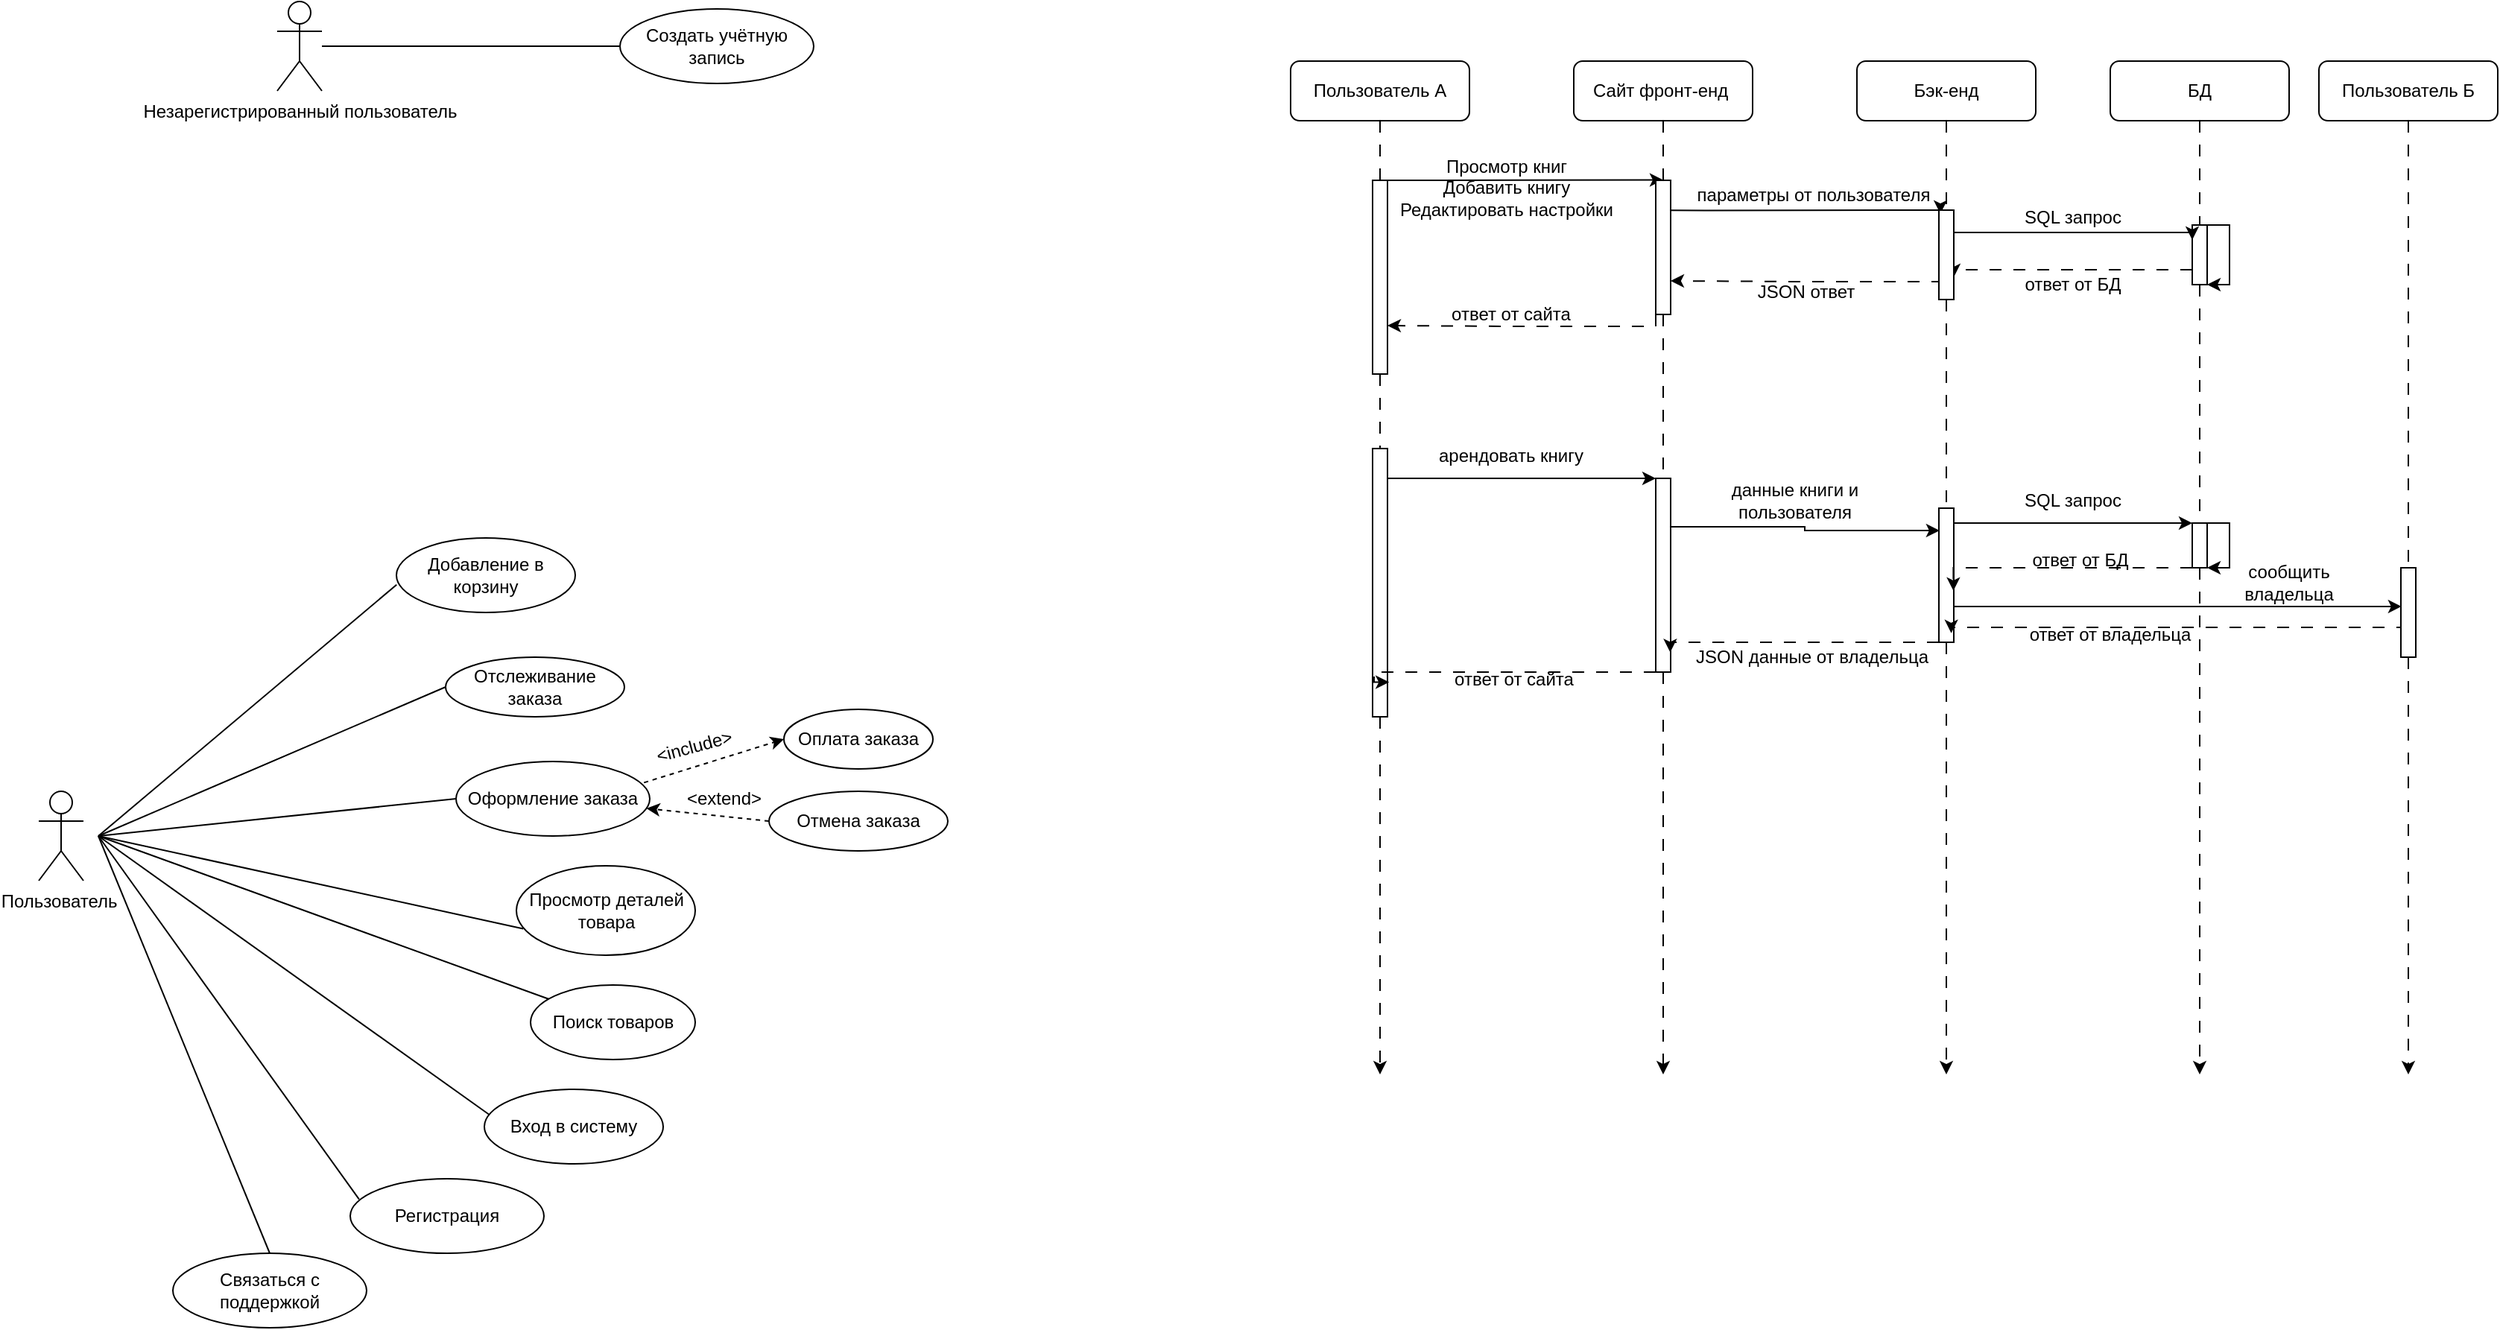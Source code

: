 <mxfile version="26.0.16">
  <diagram name="Page-1" id="ZwCmzv1hAautJZRaxZhr">
    <mxGraphModel dx="744" dy="883" grid="1" gridSize="10" guides="1" tooltips="1" connect="1" arrows="1" fold="1" page="1" pageScale="1" pageWidth="827" pageHeight="1169" math="0" shadow="0">
      <root>
        <mxCell id="0" />
        <mxCell id="1" parent="0" />
        <mxCell id="txhmKMlgKQkPEcrtysm9-1" value="Незарегистрированный пользователь" style="shape=umlActor;verticalLabelPosition=bottom;verticalAlign=top;html=1;outlineConnect=0;" vertex="1" parent="1">
          <mxGeometry x="210" y="40" width="30" height="60" as="geometry" />
        </mxCell>
        <mxCell id="txhmKMlgKQkPEcrtysm9-2" value="Создать учётную запись" style="ellipse;whiteSpace=wrap;html=1;" vertex="1" parent="1">
          <mxGeometry x="440" y="45" width="130" height="50" as="geometry" />
        </mxCell>
        <mxCell id="txhmKMlgKQkPEcrtysm9-6" value="" style="endArrow=none;html=1;rounded=0;entryX=0;entryY=0.5;entryDx=0;entryDy=0;entryPerimeter=0;" edge="1" parent="1" target="txhmKMlgKQkPEcrtysm9-2">
          <mxGeometry width="50" height="50" relative="1" as="geometry">
            <mxPoint x="240" y="70" as="sourcePoint" />
            <mxPoint x="370" y="40" as="targetPoint" />
          </mxGeometry>
        </mxCell>
        <mxCell id="txhmKMlgKQkPEcrtysm9-33" style="edgeStyle=orthogonalEdgeStyle;rounded=0;orthogonalLoop=1;jettySize=auto;html=1;dashed=1;dashPattern=8 8;" edge="1" parent="1" source="txhmKMlgKQkPEcrtysm9-56">
          <mxGeometry relative="1" as="geometry">
            <mxPoint x="950" y="760" as="targetPoint" />
          </mxGeometry>
        </mxCell>
        <mxCell id="txhmKMlgKQkPEcrtysm9-34" value="Пользователь А" style="rounded=1;whiteSpace=wrap;html=1;" vertex="1" parent="1">
          <mxGeometry x="890" y="80" width="120" height="40" as="geometry" />
        </mxCell>
        <mxCell id="txhmKMlgKQkPEcrtysm9-35" style="edgeStyle=orthogonalEdgeStyle;rounded=0;orthogonalLoop=1;jettySize=auto;html=1;dashed=1;dashPattern=8 8;" edge="1" parent="1" source="txhmKMlgKQkPEcrtysm9-58">
          <mxGeometry relative="1" as="geometry">
            <mxPoint x="1140" y="760" as="targetPoint" />
          </mxGeometry>
        </mxCell>
        <mxCell id="txhmKMlgKQkPEcrtysm9-36" value="Сайт фронт-енд&amp;nbsp;" style="rounded=1;whiteSpace=wrap;html=1;" vertex="1" parent="1">
          <mxGeometry x="1080" y="80" width="120" height="40" as="geometry" />
        </mxCell>
        <mxCell id="txhmKMlgKQkPEcrtysm9-37" style="edgeStyle=orthogonalEdgeStyle;rounded=0;orthogonalLoop=1;jettySize=auto;html=1;dashed=1;dashPattern=8 8;" edge="1" parent="1" source="txhmKMlgKQkPEcrtysm9-60">
          <mxGeometry relative="1" as="geometry">
            <mxPoint x="1500" y="760" as="targetPoint" />
          </mxGeometry>
        </mxCell>
        <mxCell id="txhmKMlgKQkPEcrtysm9-38" value="БД" style="rounded=1;whiteSpace=wrap;html=1;" vertex="1" parent="1">
          <mxGeometry x="1440" y="80" width="120" height="40" as="geometry" />
        </mxCell>
        <mxCell id="txhmKMlgKQkPEcrtysm9-39" value="" style="edgeStyle=orthogonalEdgeStyle;rounded=0;orthogonalLoop=1;jettySize=auto;html=1;dashed=1;dashPattern=8 8;endArrow=none;endFill=0;" edge="1" parent="1" source="txhmKMlgKQkPEcrtysm9-34" target="txhmKMlgKQkPEcrtysm9-41">
          <mxGeometry relative="1" as="geometry">
            <mxPoint x="950" y="760" as="targetPoint" />
            <mxPoint x="950" y="120" as="sourcePoint" />
          </mxGeometry>
        </mxCell>
        <mxCell id="txhmKMlgKQkPEcrtysm9-40" style="edgeStyle=orthogonalEdgeStyle;rounded=0;orthogonalLoop=1;jettySize=auto;html=1;exitX=1;exitY=0;exitDx=0;exitDy=0;" edge="1" parent="1" source="txhmKMlgKQkPEcrtysm9-41">
          <mxGeometry relative="1" as="geometry">
            <mxPoint x="1140" y="159.714" as="targetPoint" />
            <Array as="points">
              <mxPoint x="990" y="160" />
              <mxPoint x="990" y="160" />
            </Array>
          </mxGeometry>
        </mxCell>
        <mxCell id="txhmKMlgKQkPEcrtysm9-41" value="" style="rounded=0;whiteSpace=wrap;html=1;" vertex="1" parent="1">
          <mxGeometry x="945" y="160" width="10" height="130" as="geometry" />
        </mxCell>
        <mxCell id="txhmKMlgKQkPEcrtysm9-42" style="edgeStyle=orthogonalEdgeStyle;rounded=0;orthogonalLoop=1;jettySize=auto;html=1;dashed=1;dashPattern=8 8;" edge="1" parent="1" source="txhmKMlgKQkPEcrtysm9-62">
          <mxGeometry relative="1" as="geometry">
            <mxPoint x="1640" y="760" as="targetPoint" />
          </mxGeometry>
        </mxCell>
        <mxCell id="txhmKMlgKQkPEcrtysm9-43" value="Пользователь Б" style="rounded=1;whiteSpace=wrap;html=1;" vertex="1" parent="1">
          <mxGeometry x="1580" y="80" width="120" height="40" as="geometry" />
        </mxCell>
        <mxCell id="txhmKMlgKQkPEcrtysm9-44" value="" style="edgeStyle=orthogonalEdgeStyle;rounded=0;orthogonalLoop=1;jettySize=auto;html=1;dashed=1;dashPattern=8 8;endArrow=none;endFill=0;" edge="1" parent="1" source="txhmKMlgKQkPEcrtysm9-36" target="txhmKMlgKQkPEcrtysm9-47">
          <mxGeometry relative="1" as="geometry">
            <mxPoint x="1140" y="760" as="targetPoint" />
            <mxPoint x="1140" y="120" as="sourcePoint" />
          </mxGeometry>
        </mxCell>
        <mxCell id="txhmKMlgKQkPEcrtysm9-45" style="edgeStyle=orthogonalEdgeStyle;rounded=0;orthogonalLoop=1;jettySize=auto;html=1;entryX=1;entryY=0.75;entryDx=0;entryDy=0;exitX=0.919;exitY=0.224;exitDx=0;exitDy=0;exitPerimeter=0;" edge="1" parent="1" source="txhmKMlgKQkPEcrtysm9-47" target="txhmKMlgKQkPEcrtysm9-52">
          <mxGeometry relative="1" as="geometry">
            <mxPoint x="1340" y="180" as="targetPoint" />
            <mxPoint x="1160" y="180" as="sourcePoint" />
            <Array as="points">
              <mxPoint x="1170" y="180" />
              <mxPoint x="1326" y="180" />
            </Array>
          </mxGeometry>
        </mxCell>
        <mxCell id="txhmKMlgKQkPEcrtysm9-46" style="edgeStyle=orthogonalEdgeStyle;rounded=0;orthogonalLoop=1;jettySize=auto;html=1;exitX=0;exitY=1;exitDx=0;exitDy=0;entryX=1;entryY=0.75;entryDx=0;entryDy=0;dashed=1;dashPattern=8 8;" edge="1" parent="1" source="txhmKMlgKQkPEcrtysm9-47" target="txhmKMlgKQkPEcrtysm9-41">
          <mxGeometry relative="1" as="geometry">
            <Array as="points">
              <mxPoint x="1135" y="258" />
              <mxPoint x="1040" y="258" />
            </Array>
          </mxGeometry>
        </mxCell>
        <mxCell id="txhmKMlgKQkPEcrtysm9-47" value="" style="rounded=0;whiteSpace=wrap;html=1;" vertex="1" parent="1">
          <mxGeometry x="1135" y="160" width="10" height="90" as="geometry" />
        </mxCell>
        <mxCell id="txhmKMlgKQkPEcrtysm9-48" value="" style="edgeStyle=orthogonalEdgeStyle;rounded=0;orthogonalLoop=1;jettySize=auto;html=1;dashed=1;dashPattern=8 8;endArrow=none;endFill=0;" edge="1" parent="1" source="txhmKMlgKQkPEcrtysm9-38" target="txhmKMlgKQkPEcrtysm9-50">
          <mxGeometry relative="1" as="geometry">
            <mxPoint x="1500" y="760" as="targetPoint" />
            <mxPoint x="1500" y="120" as="sourcePoint" />
          </mxGeometry>
        </mxCell>
        <mxCell id="txhmKMlgKQkPEcrtysm9-49" style="edgeStyle=orthogonalEdgeStyle;rounded=0;orthogonalLoop=1;jettySize=auto;html=1;exitX=0;exitY=0.75;exitDx=0;exitDy=0;entryX=1;entryY=0.75;entryDx=0;entryDy=0;dashed=1;dashPattern=8 8;" edge="1" parent="1" source="txhmKMlgKQkPEcrtysm9-50" target="txhmKMlgKQkPEcrtysm9-73">
          <mxGeometry relative="1" as="geometry">
            <Array as="points">
              <mxPoint x="1335" y="220" />
            </Array>
          </mxGeometry>
        </mxCell>
        <mxCell id="txhmKMlgKQkPEcrtysm9-50" value="" style="rounded=0;whiteSpace=wrap;html=1;" vertex="1" parent="1">
          <mxGeometry x="1495" y="190" width="10" height="40" as="geometry" />
        </mxCell>
        <mxCell id="txhmKMlgKQkPEcrtysm9-51" value="Просмотр книг&lt;br&gt;Добавить книгу&lt;br&gt;Редактировать настройки" style="text;html=1;strokeColor=none;fillColor=none;align=center;verticalAlign=middle;whiteSpace=wrap;rounded=0;" vertex="1" parent="1">
          <mxGeometry x="950" y="140" width="170" height="50" as="geometry" />
        </mxCell>
        <mxCell id="txhmKMlgKQkPEcrtysm9-52" value="параметры от пользователя" style="text;html=1;strokeColor=none;fillColor=none;align=center;verticalAlign=middle;whiteSpace=wrap;rounded=0;" vertex="1" parent="1">
          <mxGeometry x="1156" y="145" width="170" height="50" as="geometry" />
        </mxCell>
        <mxCell id="txhmKMlgKQkPEcrtysm9-53" value="ответ от сайта" style="text;html=1;strokeColor=none;fillColor=none;align=center;verticalAlign=middle;whiteSpace=wrap;rounded=0;" vertex="1" parent="1">
          <mxGeometry x="953" y="225" width="170" height="50" as="geometry" />
        </mxCell>
        <mxCell id="txhmKMlgKQkPEcrtysm9-54" value="" style="edgeStyle=orthogonalEdgeStyle;rounded=0;orthogonalLoop=1;jettySize=auto;html=1;dashed=1;dashPattern=8 8;endArrow=none;endFill=0;" edge="1" parent="1" source="txhmKMlgKQkPEcrtysm9-41" target="txhmKMlgKQkPEcrtysm9-56">
          <mxGeometry relative="1" as="geometry">
            <mxPoint x="950" y="760" as="targetPoint" />
            <mxPoint x="950" y="290" as="sourcePoint" />
          </mxGeometry>
        </mxCell>
        <mxCell id="txhmKMlgKQkPEcrtysm9-55" style="edgeStyle=orthogonalEdgeStyle;rounded=0;orthogonalLoop=1;jettySize=auto;html=1;exitX=1;exitY=0.25;exitDx=0;exitDy=0;entryX=0;entryY=0;entryDx=0;entryDy=0;" edge="1" parent="1" source="txhmKMlgKQkPEcrtysm9-56" target="txhmKMlgKQkPEcrtysm9-58">
          <mxGeometry relative="1" as="geometry">
            <Array as="points">
              <mxPoint x="945" y="360" />
            </Array>
          </mxGeometry>
        </mxCell>
        <mxCell id="txhmKMlgKQkPEcrtysm9-56" value="" style="rounded=0;whiteSpace=wrap;html=1;" vertex="1" parent="1">
          <mxGeometry x="945" y="340" width="10" height="180" as="geometry" />
        </mxCell>
        <mxCell id="txhmKMlgKQkPEcrtysm9-57" value="" style="edgeStyle=orthogonalEdgeStyle;rounded=0;orthogonalLoop=1;jettySize=auto;html=1;dashed=1;dashPattern=8 8;endArrow=none;endFill=0;" edge="1" parent="1" source="txhmKMlgKQkPEcrtysm9-47" target="txhmKMlgKQkPEcrtysm9-58">
          <mxGeometry relative="1" as="geometry">
            <mxPoint x="1140" y="760" as="targetPoint" />
            <mxPoint x="1140" y="250" as="sourcePoint" />
          </mxGeometry>
        </mxCell>
        <mxCell id="txhmKMlgKQkPEcrtysm9-58" value="" style="rounded=0;whiteSpace=wrap;html=1;" vertex="1" parent="1">
          <mxGeometry x="1135" y="360" width="10" height="130" as="geometry" />
        </mxCell>
        <mxCell id="txhmKMlgKQkPEcrtysm9-59" value="" style="edgeStyle=orthogonalEdgeStyle;rounded=0;orthogonalLoop=1;jettySize=auto;html=1;dashed=1;dashPattern=8 8;endArrow=none;endFill=0;" edge="1" parent="1" source="txhmKMlgKQkPEcrtysm9-50" target="txhmKMlgKQkPEcrtysm9-60">
          <mxGeometry relative="1" as="geometry">
            <mxPoint x="1500" y="760" as="targetPoint" />
            <mxPoint x="1500" y="240" as="sourcePoint" />
          </mxGeometry>
        </mxCell>
        <mxCell id="txhmKMlgKQkPEcrtysm9-60" value="" style="rounded=0;whiteSpace=wrap;html=1;" vertex="1" parent="1">
          <mxGeometry x="1495" y="390" width="10" height="30" as="geometry" />
        </mxCell>
        <mxCell id="txhmKMlgKQkPEcrtysm9-61" value="" style="edgeStyle=orthogonalEdgeStyle;rounded=0;orthogonalLoop=1;jettySize=auto;html=1;dashed=1;dashPattern=8 8;endArrow=none;endFill=0;" edge="1" parent="1" source="txhmKMlgKQkPEcrtysm9-43" target="txhmKMlgKQkPEcrtysm9-62">
          <mxGeometry relative="1" as="geometry">
            <mxPoint x="1640" y="760" as="targetPoint" />
            <mxPoint x="1640" y="120" as="sourcePoint" />
          </mxGeometry>
        </mxCell>
        <mxCell id="txhmKMlgKQkPEcrtysm9-62" value="" style="rounded=0;whiteSpace=wrap;html=1;" vertex="1" parent="1">
          <mxGeometry x="1635" y="420" width="10" height="60" as="geometry" />
        </mxCell>
        <mxCell id="txhmKMlgKQkPEcrtysm9-63" style="edgeStyle=orthogonalEdgeStyle;rounded=0;orthogonalLoop=1;jettySize=auto;html=1;exitX=0;exitY=1;exitDx=0;exitDy=0;entryX=1.109;entryY=0.871;entryDx=0;entryDy=0;entryPerimeter=0;dashed=1;dashPattern=8 8;" edge="1" parent="1" source="txhmKMlgKQkPEcrtysm9-58" target="txhmKMlgKQkPEcrtysm9-56">
          <mxGeometry relative="1" as="geometry">
            <Array as="points">
              <mxPoint x="946" y="490" />
            </Array>
          </mxGeometry>
        </mxCell>
        <mxCell id="txhmKMlgKQkPEcrtysm9-64" value="арендовать книгу" style="text;html=1;strokeColor=none;fillColor=none;align=center;verticalAlign=middle;whiteSpace=wrap;rounded=0;" vertex="1" parent="1">
          <mxGeometry x="953" y="320" width="170" height="50" as="geometry" />
        </mxCell>
        <mxCell id="txhmKMlgKQkPEcrtysm9-65" value="данные книги и пользователя" style="text;html=1;strokeColor=none;fillColor=none;align=center;verticalAlign=middle;whiteSpace=wrap;rounded=0;" vertex="1" parent="1">
          <mxGeometry x="1156" y="350" width="145" height="50" as="geometry" />
        </mxCell>
        <mxCell id="txhmKMlgKQkPEcrtysm9-66" value="ответ от владельца" style="text;html=1;strokeColor=none;fillColor=none;align=center;verticalAlign=middle;whiteSpace=wrap;rounded=0;" vertex="1" parent="1">
          <mxGeometry x="1335" y="440" width="210" height="50" as="geometry" />
        </mxCell>
        <mxCell id="txhmKMlgKQkPEcrtysm9-67" value="ответ от сайта" style="text;html=1;strokeColor=none;fillColor=none;align=center;verticalAlign=middle;whiteSpace=wrap;rounded=0;" vertex="1" parent="1">
          <mxGeometry x="935" y="470" width="210" height="50" as="geometry" />
        </mxCell>
        <mxCell id="txhmKMlgKQkPEcrtysm9-68" style="edgeStyle=orthogonalEdgeStyle;rounded=0;orthogonalLoop=1;jettySize=auto;html=1;dashed=1;dashPattern=8 8;" edge="1" parent="1" source="txhmKMlgKQkPEcrtysm9-76">
          <mxGeometry relative="1" as="geometry">
            <mxPoint x="1330" y="760" as="targetPoint" />
          </mxGeometry>
        </mxCell>
        <mxCell id="txhmKMlgKQkPEcrtysm9-69" value="Бэк-енд" style="rounded=1;whiteSpace=wrap;html=1;" vertex="1" parent="1">
          <mxGeometry x="1270" y="80" width="120" height="40" as="geometry" />
        </mxCell>
        <mxCell id="txhmKMlgKQkPEcrtysm9-70" value="" style="edgeStyle=orthogonalEdgeStyle;rounded=0;orthogonalLoop=1;jettySize=auto;html=1;dashed=1;dashPattern=8 8;endArrow=none;endFill=0;" edge="1" parent="1" source="txhmKMlgKQkPEcrtysm9-69" target="txhmKMlgKQkPEcrtysm9-73">
          <mxGeometry relative="1" as="geometry">
            <mxPoint x="1330" y="760" as="targetPoint" />
            <mxPoint x="1330" y="120" as="sourcePoint" />
          </mxGeometry>
        </mxCell>
        <mxCell id="txhmKMlgKQkPEcrtysm9-71" style="edgeStyle=orthogonalEdgeStyle;rounded=0;orthogonalLoop=1;jettySize=auto;html=1;exitX=1;exitY=0.25;exitDx=0;exitDy=0;entryX=0;entryY=0.25;entryDx=0;entryDy=0;" edge="1" parent="1" source="txhmKMlgKQkPEcrtysm9-73" target="txhmKMlgKQkPEcrtysm9-50">
          <mxGeometry relative="1" as="geometry">
            <Array as="points">
              <mxPoint x="1495" y="195" />
            </Array>
          </mxGeometry>
        </mxCell>
        <mxCell id="txhmKMlgKQkPEcrtysm9-72" style="edgeStyle=orthogonalEdgeStyle;rounded=0;orthogonalLoop=1;jettySize=auto;html=1;exitX=0;exitY=0.75;exitDx=0;exitDy=0;entryX=1;entryY=0.75;entryDx=0;entryDy=0;dashed=1;dashPattern=8 8;" edge="1" parent="1" source="txhmKMlgKQkPEcrtysm9-73" target="txhmKMlgKQkPEcrtysm9-47">
          <mxGeometry relative="1" as="geometry">
            <Array as="points">
              <mxPoint x="1325" y="228" />
              <mxPoint x="1235" y="228" />
            </Array>
          </mxGeometry>
        </mxCell>
        <mxCell id="txhmKMlgKQkPEcrtysm9-73" value="" style="rounded=0;whiteSpace=wrap;html=1;" vertex="1" parent="1">
          <mxGeometry x="1325" y="180" width="10" height="60" as="geometry" />
        </mxCell>
        <mxCell id="txhmKMlgKQkPEcrtysm9-74" value="" style="edgeStyle=orthogonalEdgeStyle;rounded=0;orthogonalLoop=1;jettySize=auto;html=1;dashed=1;dashPattern=8 8;endArrow=none;endFill=0;" edge="1" parent="1" source="txhmKMlgKQkPEcrtysm9-73" target="txhmKMlgKQkPEcrtysm9-76">
          <mxGeometry relative="1" as="geometry">
            <mxPoint x="1330" y="760" as="targetPoint" />
            <mxPoint x="1330" y="240" as="sourcePoint" />
          </mxGeometry>
        </mxCell>
        <mxCell id="txhmKMlgKQkPEcrtysm9-75" style="edgeStyle=orthogonalEdgeStyle;rounded=0;orthogonalLoop=1;jettySize=auto;html=1;exitX=1;exitY=0.25;exitDx=0;exitDy=0;entryX=0;entryY=0;entryDx=0;entryDy=0;" edge="1" parent="1" source="txhmKMlgKQkPEcrtysm9-76" target="txhmKMlgKQkPEcrtysm9-60">
          <mxGeometry relative="1" as="geometry">
            <Array as="points">
              <mxPoint x="1335" y="390" />
            </Array>
          </mxGeometry>
        </mxCell>
        <mxCell id="txhmKMlgKQkPEcrtysm9-76" value="" style="rounded=0;whiteSpace=wrap;html=1;" vertex="1" parent="1">
          <mxGeometry x="1325" y="380" width="10" height="90" as="geometry" />
        </mxCell>
        <mxCell id="txhmKMlgKQkPEcrtysm9-77" value="ответ от БД" style="text;html=1;strokeColor=none;fillColor=none;align=center;verticalAlign=middle;whiteSpace=wrap;rounded=0;" vertex="1" parent="1">
          <mxGeometry x="1360" y="205" width="110" height="50" as="geometry" />
        </mxCell>
        <mxCell id="txhmKMlgKQkPEcrtysm9-78" value="SQL запрос" style="text;html=1;strokeColor=none;fillColor=none;align=center;verticalAlign=middle;whiteSpace=wrap;rounded=0;" vertex="1" parent="1">
          <mxGeometry x="1365" y="160" width="100" height="50" as="geometry" />
        </mxCell>
        <mxCell id="txhmKMlgKQkPEcrtysm9-79" style="edgeStyle=orthogonalEdgeStyle;rounded=0;orthogonalLoop=1;jettySize=auto;html=1;exitX=1;exitY=0;exitDx=0;exitDy=0;entryX=1;entryY=1;entryDx=0;entryDy=0;" edge="1" parent="1" source="txhmKMlgKQkPEcrtysm9-50" target="txhmKMlgKQkPEcrtysm9-50">
          <mxGeometry relative="1" as="geometry">
            <Array as="points">
              <mxPoint x="1520" y="190" />
              <mxPoint x="1520" y="230" />
            </Array>
          </mxGeometry>
        </mxCell>
        <mxCell id="txhmKMlgKQkPEcrtysm9-80" value="JSON ответ" style="text;html=1;strokeColor=none;fillColor=none;align=center;verticalAlign=middle;whiteSpace=wrap;rounded=0;" vertex="1" parent="1">
          <mxGeometry x="1181" y="210" width="110" height="50" as="geometry" />
        </mxCell>
        <mxCell id="txhmKMlgKQkPEcrtysm9-81" style="edgeStyle=orthogonalEdgeStyle;rounded=0;orthogonalLoop=1;jettySize=auto;html=1;exitX=1;exitY=0;exitDx=0;exitDy=0;entryX=1;entryY=1;entryDx=0;entryDy=0;" edge="1" parent="1" source="txhmKMlgKQkPEcrtysm9-60" target="txhmKMlgKQkPEcrtysm9-60">
          <mxGeometry relative="1" as="geometry">
            <Array as="points">
              <mxPoint x="1520" y="390" />
              <mxPoint x="1520" y="420" />
            </Array>
          </mxGeometry>
        </mxCell>
        <mxCell id="txhmKMlgKQkPEcrtysm9-82" value="SQL запрос" style="text;html=1;strokeColor=none;fillColor=none;align=center;verticalAlign=middle;whiteSpace=wrap;rounded=0;" vertex="1" parent="1">
          <mxGeometry x="1365" y="350" width="100" height="50" as="geometry" />
        </mxCell>
        <mxCell id="txhmKMlgKQkPEcrtysm9-83" style="edgeStyle=orthogonalEdgeStyle;rounded=0;orthogonalLoop=1;jettySize=auto;html=1;exitX=1;exitY=0.25;exitDx=0;exitDy=0;entryX=0.043;entryY=0.167;entryDx=0;entryDy=0;entryPerimeter=0;" edge="1" parent="1" source="txhmKMlgKQkPEcrtysm9-58" target="txhmKMlgKQkPEcrtysm9-76">
          <mxGeometry relative="1" as="geometry" />
        </mxCell>
        <mxCell id="txhmKMlgKQkPEcrtysm9-84" style="edgeStyle=orthogonalEdgeStyle;rounded=0;orthogonalLoop=1;jettySize=auto;html=1;exitX=0;exitY=1;exitDx=0;exitDy=0;entryX=0.971;entryY=0.616;entryDx=0;entryDy=0;entryPerimeter=0;dashed=1;dashPattern=8 8;" edge="1" parent="1" source="txhmKMlgKQkPEcrtysm9-60" target="txhmKMlgKQkPEcrtysm9-76">
          <mxGeometry relative="1" as="geometry">
            <Array as="points">
              <mxPoint x="1335" y="420" />
            </Array>
          </mxGeometry>
        </mxCell>
        <mxCell id="txhmKMlgKQkPEcrtysm9-85" value="ответ от БД" style="text;html=1;strokeColor=none;fillColor=none;align=center;verticalAlign=middle;whiteSpace=wrap;rounded=0;" vertex="1" parent="1">
          <mxGeometry x="1365" y="390" width="110" height="50" as="geometry" />
        </mxCell>
        <mxCell id="txhmKMlgKQkPEcrtysm9-86" style="edgeStyle=orthogonalEdgeStyle;rounded=0;orthogonalLoop=1;jettySize=auto;html=1;exitX=1;exitY=0.75;exitDx=0;exitDy=0;entryX=0.043;entryY=0.433;entryDx=0;entryDy=0;entryPerimeter=0;" edge="1" parent="1" source="txhmKMlgKQkPEcrtysm9-76" target="txhmKMlgKQkPEcrtysm9-62">
          <mxGeometry relative="1" as="geometry">
            <Array as="points">
              <mxPoint x="1335" y="446" />
            </Array>
          </mxGeometry>
        </mxCell>
        <mxCell id="txhmKMlgKQkPEcrtysm9-87" style="edgeStyle=orthogonalEdgeStyle;rounded=0;orthogonalLoop=1;jettySize=auto;html=1;exitX=0;exitY=0.75;exitDx=0;exitDy=0;entryX=0.829;entryY=0.932;entryDx=0;entryDy=0;entryPerimeter=0;dashed=1;dashPattern=8 8;" edge="1" parent="1" source="txhmKMlgKQkPEcrtysm9-62" target="txhmKMlgKQkPEcrtysm9-76">
          <mxGeometry relative="1" as="geometry">
            <Array as="points">
              <mxPoint x="1635" y="460" />
              <mxPoint x="1333" y="460" />
            </Array>
          </mxGeometry>
        </mxCell>
        <mxCell id="txhmKMlgKQkPEcrtysm9-88" style="edgeStyle=orthogonalEdgeStyle;rounded=0;orthogonalLoop=1;jettySize=auto;html=1;exitX=0;exitY=1;exitDx=0;exitDy=0;entryX=0.971;entryY=0.898;entryDx=0;entryDy=0;entryPerimeter=0;dashed=1;dashPattern=8 8;" edge="1" parent="1" source="txhmKMlgKQkPEcrtysm9-76" target="txhmKMlgKQkPEcrtysm9-58">
          <mxGeometry relative="1" as="geometry">
            <Array as="points">
              <mxPoint x="1145" y="470" />
            </Array>
          </mxGeometry>
        </mxCell>
        <mxCell id="txhmKMlgKQkPEcrtysm9-89" value="сообщить владельца" style="text;html=1;strokeColor=none;fillColor=none;align=center;verticalAlign=middle;whiteSpace=wrap;rounded=0;" vertex="1" parent="1">
          <mxGeometry x="1505" y="405" width="110" height="50" as="geometry" />
        </mxCell>
        <mxCell id="txhmKMlgKQkPEcrtysm9-90" value="JSON данные от владельца" style="text;html=1;strokeColor=none;fillColor=none;align=center;verticalAlign=middle;whiteSpace=wrap;rounded=0;" vertex="1" parent="1">
          <mxGeometry x="1135" y="455" width="210" height="50" as="geometry" />
        </mxCell>
        <mxCell id="txhmKMlgKQkPEcrtysm9-91" value="Пользователь&amp;nbsp;&lt;div&gt;&lt;br&gt;&lt;/div&gt;" style="shape=umlActor;verticalLabelPosition=bottom;verticalAlign=top;html=1;outlineConnect=0;" vertex="1" parent="1">
          <mxGeometry x="50" y="570" width="30" height="60" as="geometry" />
        </mxCell>
        <mxCell id="txhmKMlgKQkPEcrtysm9-92" value="Просмотр деталей товара" style="ellipse;whiteSpace=wrap;html=1;" vertex="1" parent="1">
          <mxGeometry x="370.5" y="620" width="120" height="60" as="geometry" />
        </mxCell>
        <mxCell id="txhmKMlgKQkPEcrtysm9-93" value="Поиск товаров" style="ellipse;whiteSpace=wrap;html=1;" vertex="1" parent="1">
          <mxGeometry x="380" y="700" width="110.5" height="50" as="geometry" />
        </mxCell>
        <mxCell id="txhmKMlgKQkPEcrtysm9-94" value="Отмена заказа" style="ellipse;whiteSpace=wrap;html=1;" vertex="1" parent="1">
          <mxGeometry x="540" y="570" width="120" height="40" as="geometry" />
        </mxCell>
        <mxCell id="txhmKMlgKQkPEcrtysm9-95" value="" style="endArrow=none;html=1;rounded=0;entryX=0.038;entryY=0.704;entryDx=0;entryDy=0;entryPerimeter=0;" edge="1" parent="1" target="txhmKMlgKQkPEcrtysm9-92">
          <mxGeometry width="50" height="50" relative="1" as="geometry">
            <mxPoint x="90" y="600" as="sourcePoint" />
            <mxPoint x="150" y="390" as="targetPoint" />
          </mxGeometry>
        </mxCell>
        <mxCell id="txhmKMlgKQkPEcrtysm9-96" value="" style="endArrow=none;html=1;rounded=0;" edge="1" parent="1" target="txhmKMlgKQkPEcrtysm9-93">
          <mxGeometry width="50" height="50" relative="1" as="geometry">
            <mxPoint x="90" y="600" as="sourcePoint" />
            <mxPoint x="400" y="720" as="targetPoint" />
          </mxGeometry>
        </mxCell>
        <mxCell id="txhmKMlgKQkPEcrtysm9-97" value="" style="endArrow=classic;html=1;rounded=0;dashed=1;exitX=0.97;exitY=0.284;exitDx=0;exitDy=0;exitPerimeter=0;entryX=0;entryY=0.5;entryDx=0;entryDy=0;" edge="1" parent="1" source="txhmKMlgKQkPEcrtysm9-100" target="txhmKMlgKQkPEcrtysm9-99">
          <mxGeometry width="50" height="50" relative="1" as="geometry">
            <mxPoint x="629" y="650" as="sourcePoint" />
            <mxPoint x="559" y="650" as="targetPoint" />
          </mxGeometry>
        </mxCell>
        <mxCell id="txhmKMlgKQkPEcrtysm9-98" value="&amp;lt;include&amp;gt;" style="text;html=1;align=center;verticalAlign=middle;whiteSpace=wrap;rounded=0;rotation=-15;" vertex="1" parent="1">
          <mxGeometry x="460" y="525" width="60" height="30" as="geometry" />
        </mxCell>
        <mxCell id="txhmKMlgKQkPEcrtysm9-99" value="Оплата заказа" style="ellipse;whiteSpace=wrap;html=1;" vertex="1" parent="1">
          <mxGeometry x="550" y="515" width="100" height="40" as="geometry" />
        </mxCell>
        <mxCell id="txhmKMlgKQkPEcrtysm9-100" value="Оформление заказа" style="ellipse;whiteSpace=wrap;html=1;" vertex="1" parent="1">
          <mxGeometry x="330" y="550" width="130" height="50" as="geometry" />
        </mxCell>
        <mxCell id="txhmKMlgKQkPEcrtysm9-101" value="" style="endArrow=none;html=1;rounded=0;entryX=0;entryY=0.5;entryDx=0;entryDy=0;" edge="1" parent="1" target="txhmKMlgKQkPEcrtysm9-100">
          <mxGeometry width="50" height="50" relative="1" as="geometry">
            <mxPoint x="90" y="600" as="sourcePoint" />
            <mxPoint x="300" y="570" as="targetPoint" />
          </mxGeometry>
        </mxCell>
        <mxCell id="txhmKMlgKQkPEcrtysm9-102" value="Регистрация" style="ellipse;whiteSpace=wrap;html=1;" vertex="1" parent="1">
          <mxGeometry x="259" y="830" width="130" height="50" as="geometry" />
        </mxCell>
        <mxCell id="txhmKMlgKQkPEcrtysm9-103" value="Добавление в корзину" style="ellipse;whiteSpace=wrap;html=1;" vertex="1" parent="1">
          <mxGeometry x="290" y="400" width="120" height="50" as="geometry" />
        </mxCell>
        <mxCell id="txhmKMlgKQkPEcrtysm9-104" value="" style="endArrow=none;html=1;rounded=0;entryX=0.001;entryY=0.627;entryDx=0;entryDy=0;entryPerimeter=0;" edge="1" parent="1" target="txhmKMlgKQkPEcrtysm9-103">
          <mxGeometry width="50" height="50" relative="1" as="geometry">
            <mxPoint x="90" y="600" as="sourcePoint" />
            <mxPoint x="276" y="530" as="targetPoint" />
          </mxGeometry>
        </mxCell>
        <mxCell id="txhmKMlgKQkPEcrtysm9-105" value="Отслеживание заказа" style="ellipse;whiteSpace=wrap;html=1;" vertex="1" parent="1">
          <mxGeometry x="323" y="480" width="120" height="40" as="geometry" />
        </mxCell>
        <mxCell id="txhmKMlgKQkPEcrtysm9-106" value="" style="endArrow=none;html=1;rounded=0;entryX=0;entryY=0.5;entryDx=0;entryDy=0;" edge="1" parent="1" target="txhmKMlgKQkPEcrtysm9-105">
          <mxGeometry width="50" height="50" relative="1" as="geometry">
            <mxPoint x="90" y="600" as="sourcePoint" />
            <mxPoint x="300" y="570" as="targetPoint" />
          </mxGeometry>
        </mxCell>
        <mxCell id="txhmKMlgKQkPEcrtysm9-107" value="" style="endArrow=none;html=1;rounded=0;entryX=0.046;entryY=0.277;entryDx=0;entryDy=0;entryPerimeter=0;" edge="1" parent="1" target="txhmKMlgKQkPEcrtysm9-102">
          <mxGeometry width="50" height="50" relative="1" as="geometry">
            <mxPoint x="90" y="600" as="sourcePoint" />
            <mxPoint x="300" y="640" as="targetPoint" />
          </mxGeometry>
        </mxCell>
        <mxCell id="txhmKMlgKQkPEcrtysm9-108" value="Вход в систему" style="ellipse;whiteSpace=wrap;html=1;" vertex="1" parent="1">
          <mxGeometry x="349" y="770" width="120" height="50" as="geometry" />
        </mxCell>
        <mxCell id="txhmKMlgKQkPEcrtysm9-109" value="" style="endArrow=none;html=1;rounded=0;entryX=0.029;entryY=0.343;entryDx=0;entryDy=0;entryPerimeter=0;" edge="1" parent="1" target="txhmKMlgKQkPEcrtysm9-108">
          <mxGeometry width="50" height="50" relative="1" as="geometry">
            <mxPoint x="90" y="600" as="sourcePoint" />
            <mxPoint x="230" y="640" as="targetPoint" />
          </mxGeometry>
        </mxCell>
        <mxCell id="txhmKMlgKQkPEcrtysm9-110" value="Связаться с поддержкой" style="ellipse;whiteSpace=wrap;html=1;" vertex="1" parent="1">
          <mxGeometry x="140" y="880" width="130" height="50" as="geometry" />
        </mxCell>
        <mxCell id="txhmKMlgKQkPEcrtysm9-111" value="" style="endArrow=none;html=1;rounded=0;entryX=0.5;entryY=0;entryDx=0;entryDy=0;" edge="1" parent="1" target="txhmKMlgKQkPEcrtysm9-110">
          <mxGeometry width="50" height="50" relative="1" as="geometry">
            <mxPoint x="90" y="600" as="sourcePoint" />
            <mxPoint x="275" y="854" as="targetPoint" />
          </mxGeometry>
        </mxCell>
        <mxCell id="txhmKMlgKQkPEcrtysm9-112" value="" style="endArrow=classic;html=1;rounded=0;dashed=1;exitX=0;exitY=0.5;exitDx=0;exitDy=0;" edge="1" parent="1" source="txhmKMlgKQkPEcrtysm9-94" target="txhmKMlgKQkPEcrtysm9-100">
          <mxGeometry width="50" height="50" relative="1" as="geometry">
            <mxPoint x="466" y="574" as="sourcePoint" />
            <mxPoint x="560" y="545" as="targetPoint" />
          </mxGeometry>
        </mxCell>
        <mxCell id="txhmKMlgKQkPEcrtysm9-113" value="&amp;lt;extend&amp;gt;" style="text;html=1;align=center;verticalAlign=middle;whiteSpace=wrap;rounded=0;rotation=0;" vertex="1" parent="1">
          <mxGeometry x="480" y="560" width="60" height="30" as="geometry" />
        </mxCell>
      </root>
    </mxGraphModel>
  </diagram>
</mxfile>

